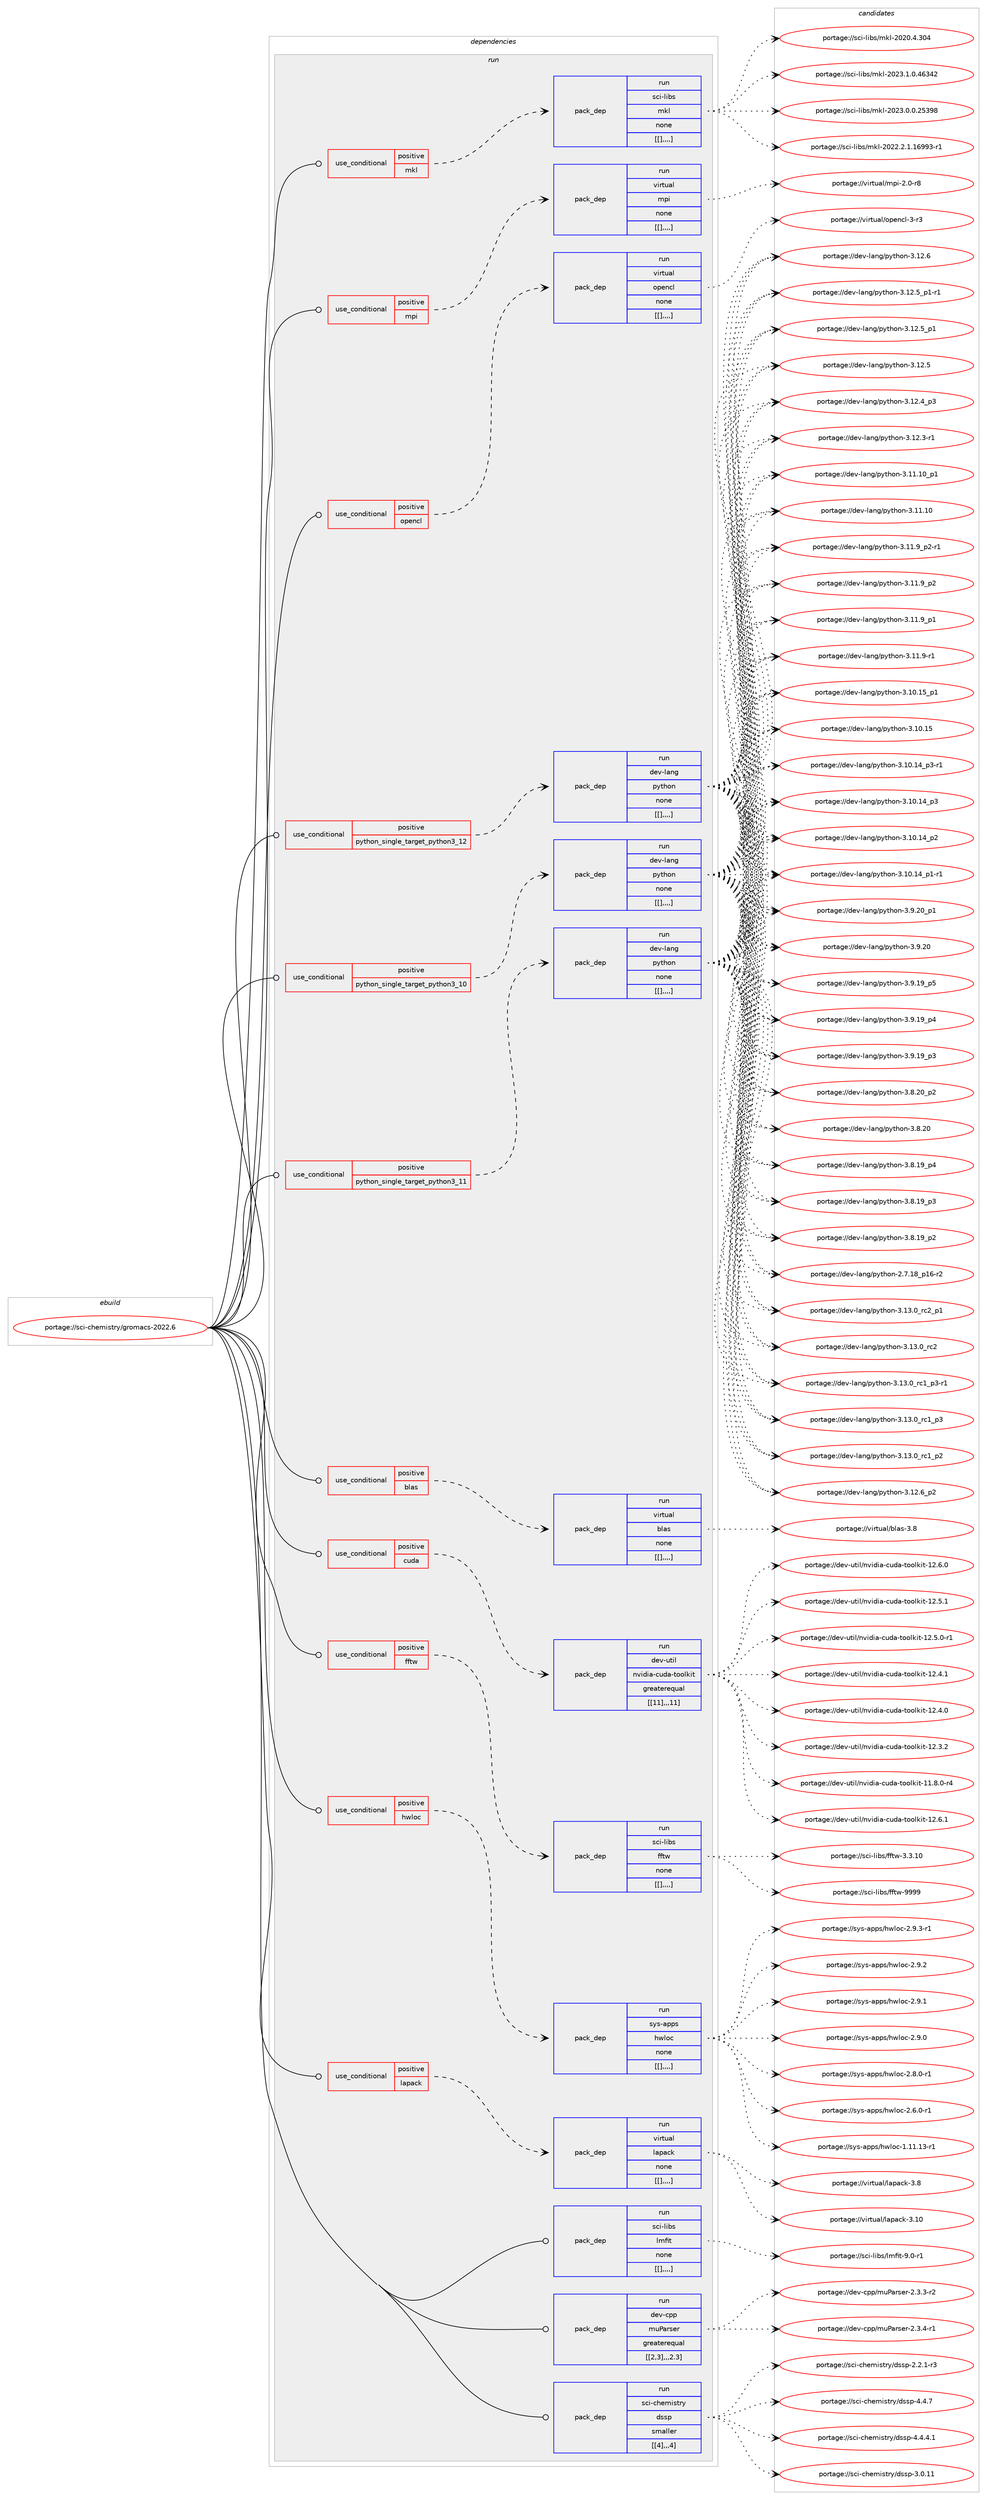digraph prolog {

# *************
# Graph options
# *************

newrank=true;
concentrate=true;
compound=true;
graph [rankdir=LR,fontname=Helvetica,fontsize=10,ranksep=1.5];#, ranksep=2.5, nodesep=0.2];
edge  [arrowhead=vee];
node  [fontname=Helvetica,fontsize=10];

# **********
# The ebuild
# **********

subgraph cluster_leftcol {
color=gray;
label=<<i>ebuild</i>>;
id [label="portage://sci-chemistry/gromacs-2022.6", color=red, width=4, href="../sci-chemistry/gromacs-2022.6.svg"];
}

# ****************
# The dependencies
# ****************

subgraph cluster_midcol {
color=gray;
label=<<i>dependencies</i>>;
subgraph cluster_compile {
fillcolor="#eeeeee";
style=filled;
label=<<i>compile</i>>;
}
subgraph cluster_compileandrun {
fillcolor="#eeeeee";
style=filled;
label=<<i>compile and run</i>>;
}
subgraph cluster_run {
fillcolor="#eeeeee";
style=filled;
label=<<i>run</i>>;
subgraph cond107783 {
dependency403532 [label=<<TABLE BORDER="0" CELLBORDER="1" CELLSPACING="0" CELLPADDING="4"><TR><TD ROWSPAN="3" CELLPADDING="10">use_conditional</TD></TR><TR><TD>positive</TD></TR><TR><TD>blas</TD></TR></TABLE>>, shape=none, color=red];
subgraph pack292903 {
dependency403533 [label=<<TABLE BORDER="0" CELLBORDER="1" CELLSPACING="0" CELLPADDING="4" WIDTH="220"><TR><TD ROWSPAN="6" CELLPADDING="30">pack_dep</TD></TR><TR><TD WIDTH="110">run</TD></TR><TR><TD>virtual</TD></TR><TR><TD>blas</TD></TR><TR><TD>none</TD></TR><TR><TD>[[],,,,]</TD></TR></TABLE>>, shape=none, color=blue];
}
dependency403532:e -> dependency403533:w [weight=20,style="dashed",arrowhead="vee"];
}
id:e -> dependency403532:w [weight=20,style="solid",arrowhead="odot"];
subgraph cond107784 {
dependency403534 [label=<<TABLE BORDER="0" CELLBORDER="1" CELLSPACING="0" CELLPADDING="4"><TR><TD ROWSPAN="3" CELLPADDING="10">use_conditional</TD></TR><TR><TD>positive</TD></TR><TR><TD>cuda</TD></TR></TABLE>>, shape=none, color=red];
subgraph pack292904 {
dependency403535 [label=<<TABLE BORDER="0" CELLBORDER="1" CELLSPACING="0" CELLPADDING="4" WIDTH="220"><TR><TD ROWSPAN="6" CELLPADDING="30">pack_dep</TD></TR><TR><TD WIDTH="110">run</TD></TR><TR><TD>dev-util</TD></TR><TR><TD>nvidia-cuda-toolkit</TD></TR><TR><TD>greaterequal</TD></TR><TR><TD>[[11],,,11]</TD></TR></TABLE>>, shape=none, color=blue];
}
dependency403534:e -> dependency403535:w [weight=20,style="dashed",arrowhead="vee"];
}
id:e -> dependency403534:w [weight=20,style="solid",arrowhead="odot"];
subgraph cond107785 {
dependency403536 [label=<<TABLE BORDER="0" CELLBORDER="1" CELLSPACING="0" CELLPADDING="4"><TR><TD ROWSPAN="3" CELLPADDING="10">use_conditional</TD></TR><TR><TD>positive</TD></TR><TR><TD>fftw</TD></TR></TABLE>>, shape=none, color=red];
subgraph pack292905 {
dependency403537 [label=<<TABLE BORDER="0" CELLBORDER="1" CELLSPACING="0" CELLPADDING="4" WIDTH="220"><TR><TD ROWSPAN="6" CELLPADDING="30">pack_dep</TD></TR><TR><TD WIDTH="110">run</TD></TR><TR><TD>sci-libs</TD></TR><TR><TD>fftw</TD></TR><TR><TD>none</TD></TR><TR><TD>[[],,,,]</TD></TR></TABLE>>, shape=none, color=blue];
}
dependency403536:e -> dependency403537:w [weight=20,style="dashed",arrowhead="vee"];
}
id:e -> dependency403536:w [weight=20,style="solid",arrowhead="odot"];
subgraph cond107786 {
dependency403538 [label=<<TABLE BORDER="0" CELLBORDER="1" CELLSPACING="0" CELLPADDING="4"><TR><TD ROWSPAN="3" CELLPADDING="10">use_conditional</TD></TR><TR><TD>positive</TD></TR><TR><TD>hwloc</TD></TR></TABLE>>, shape=none, color=red];
subgraph pack292906 {
dependency403539 [label=<<TABLE BORDER="0" CELLBORDER="1" CELLSPACING="0" CELLPADDING="4" WIDTH="220"><TR><TD ROWSPAN="6" CELLPADDING="30">pack_dep</TD></TR><TR><TD WIDTH="110">run</TD></TR><TR><TD>sys-apps</TD></TR><TR><TD>hwloc</TD></TR><TR><TD>none</TD></TR><TR><TD>[[],,,,]</TD></TR></TABLE>>, shape=none, color=blue];
}
dependency403538:e -> dependency403539:w [weight=20,style="dashed",arrowhead="vee"];
}
id:e -> dependency403538:w [weight=20,style="solid",arrowhead="odot"];
subgraph cond107787 {
dependency403540 [label=<<TABLE BORDER="0" CELLBORDER="1" CELLSPACING="0" CELLPADDING="4"><TR><TD ROWSPAN="3" CELLPADDING="10">use_conditional</TD></TR><TR><TD>positive</TD></TR><TR><TD>lapack</TD></TR></TABLE>>, shape=none, color=red];
subgraph pack292907 {
dependency403541 [label=<<TABLE BORDER="0" CELLBORDER="1" CELLSPACING="0" CELLPADDING="4" WIDTH="220"><TR><TD ROWSPAN="6" CELLPADDING="30">pack_dep</TD></TR><TR><TD WIDTH="110">run</TD></TR><TR><TD>virtual</TD></TR><TR><TD>lapack</TD></TR><TR><TD>none</TD></TR><TR><TD>[[],,,,]</TD></TR></TABLE>>, shape=none, color=blue];
}
dependency403540:e -> dependency403541:w [weight=20,style="dashed",arrowhead="vee"];
}
id:e -> dependency403540:w [weight=20,style="solid",arrowhead="odot"];
subgraph cond107788 {
dependency403542 [label=<<TABLE BORDER="0" CELLBORDER="1" CELLSPACING="0" CELLPADDING="4"><TR><TD ROWSPAN="3" CELLPADDING="10">use_conditional</TD></TR><TR><TD>positive</TD></TR><TR><TD>mkl</TD></TR></TABLE>>, shape=none, color=red];
subgraph pack292908 {
dependency403543 [label=<<TABLE BORDER="0" CELLBORDER="1" CELLSPACING="0" CELLPADDING="4" WIDTH="220"><TR><TD ROWSPAN="6" CELLPADDING="30">pack_dep</TD></TR><TR><TD WIDTH="110">run</TD></TR><TR><TD>sci-libs</TD></TR><TR><TD>mkl</TD></TR><TR><TD>none</TD></TR><TR><TD>[[],,,,]</TD></TR></TABLE>>, shape=none, color=blue];
}
dependency403542:e -> dependency403543:w [weight=20,style="dashed",arrowhead="vee"];
}
id:e -> dependency403542:w [weight=20,style="solid",arrowhead="odot"];
subgraph cond107789 {
dependency403544 [label=<<TABLE BORDER="0" CELLBORDER="1" CELLSPACING="0" CELLPADDING="4"><TR><TD ROWSPAN="3" CELLPADDING="10">use_conditional</TD></TR><TR><TD>positive</TD></TR><TR><TD>mpi</TD></TR></TABLE>>, shape=none, color=red];
subgraph pack292909 {
dependency403545 [label=<<TABLE BORDER="0" CELLBORDER="1" CELLSPACING="0" CELLPADDING="4" WIDTH="220"><TR><TD ROWSPAN="6" CELLPADDING="30">pack_dep</TD></TR><TR><TD WIDTH="110">run</TD></TR><TR><TD>virtual</TD></TR><TR><TD>mpi</TD></TR><TR><TD>none</TD></TR><TR><TD>[[],,,,]</TD></TR></TABLE>>, shape=none, color=blue];
}
dependency403544:e -> dependency403545:w [weight=20,style="dashed",arrowhead="vee"];
}
id:e -> dependency403544:w [weight=20,style="solid",arrowhead="odot"];
subgraph cond107790 {
dependency403546 [label=<<TABLE BORDER="0" CELLBORDER="1" CELLSPACING="0" CELLPADDING="4"><TR><TD ROWSPAN="3" CELLPADDING="10">use_conditional</TD></TR><TR><TD>positive</TD></TR><TR><TD>opencl</TD></TR></TABLE>>, shape=none, color=red];
subgraph pack292910 {
dependency403547 [label=<<TABLE BORDER="0" CELLBORDER="1" CELLSPACING="0" CELLPADDING="4" WIDTH="220"><TR><TD ROWSPAN="6" CELLPADDING="30">pack_dep</TD></TR><TR><TD WIDTH="110">run</TD></TR><TR><TD>virtual</TD></TR><TR><TD>opencl</TD></TR><TR><TD>none</TD></TR><TR><TD>[[],,,,]</TD></TR></TABLE>>, shape=none, color=blue];
}
dependency403546:e -> dependency403547:w [weight=20,style="dashed",arrowhead="vee"];
}
id:e -> dependency403546:w [weight=20,style="solid",arrowhead="odot"];
subgraph cond107791 {
dependency403548 [label=<<TABLE BORDER="0" CELLBORDER="1" CELLSPACING="0" CELLPADDING="4"><TR><TD ROWSPAN="3" CELLPADDING="10">use_conditional</TD></TR><TR><TD>positive</TD></TR><TR><TD>python_single_target_python3_10</TD></TR></TABLE>>, shape=none, color=red];
subgraph pack292911 {
dependency403549 [label=<<TABLE BORDER="0" CELLBORDER="1" CELLSPACING="0" CELLPADDING="4" WIDTH="220"><TR><TD ROWSPAN="6" CELLPADDING="30">pack_dep</TD></TR><TR><TD WIDTH="110">run</TD></TR><TR><TD>dev-lang</TD></TR><TR><TD>python</TD></TR><TR><TD>none</TD></TR><TR><TD>[[],,,,]</TD></TR></TABLE>>, shape=none, color=blue];
}
dependency403548:e -> dependency403549:w [weight=20,style="dashed",arrowhead="vee"];
}
id:e -> dependency403548:w [weight=20,style="solid",arrowhead="odot"];
subgraph cond107792 {
dependency403550 [label=<<TABLE BORDER="0" CELLBORDER="1" CELLSPACING="0" CELLPADDING="4"><TR><TD ROWSPAN="3" CELLPADDING="10">use_conditional</TD></TR><TR><TD>positive</TD></TR><TR><TD>python_single_target_python3_11</TD></TR></TABLE>>, shape=none, color=red];
subgraph pack292912 {
dependency403551 [label=<<TABLE BORDER="0" CELLBORDER="1" CELLSPACING="0" CELLPADDING="4" WIDTH="220"><TR><TD ROWSPAN="6" CELLPADDING="30">pack_dep</TD></TR><TR><TD WIDTH="110">run</TD></TR><TR><TD>dev-lang</TD></TR><TR><TD>python</TD></TR><TR><TD>none</TD></TR><TR><TD>[[],,,,]</TD></TR></TABLE>>, shape=none, color=blue];
}
dependency403550:e -> dependency403551:w [weight=20,style="dashed",arrowhead="vee"];
}
id:e -> dependency403550:w [weight=20,style="solid",arrowhead="odot"];
subgraph cond107793 {
dependency403552 [label=<<TABLE BORDER="0" CELLBORDER="1" CELLSPACING="0" CELLPADDING="4"><TR><TD ROWSPAN="3" CELLPADDING="10">use_conditional</TD></TR><TR><TD>positive</TD></TR><TR><TD>python_single_target_python3_12</TD></TR></TABLE>>, shape=none, color=red];
subgraph pack292913 {
dependency403553 [label=<<TABLE BORDER="0" CELLBORDER="1" CELLSPACING="0" CELLPADDING="4" WIDTH="220"><TR><TD ROWSPAN="6" CELLPADDING="30">pack_dep</TD></TR><TR><TD WIDTH="110">run</TD></TR><TR><TD>dev-lang</TD></TR><TR><TD>python</TD></TR><TR><TD>none</TD></TR><TR><TD>[[],,,,]</TD></TR></TABLE>>, shape=none, color=blue];
}
dependency403552:e -> dependency403553:w [weight=20,style="dashed",arrowhead="vee"];
}
id:e -> dependency403552:w [weight=20,style="solid",arrowhead="odot"];
subgraph pack292914 {
dependency403554 [label=<<TABLE BORDER="0" CELLBORDER="1" CELLSPACING="0" CELLPADDING="4" WIDTH="220"><TR><TD ROWSPAN="6" CELLPADDING="30">pack_dep</TD></TR><TR><TD WIDTH="110">run</TD></TR><TR><TD>dev-cpp</TD></TR><TR><TD>muParser</TD></TR><TR><TD>greaterequal</TD></TR><TR><TD>[[2,3],,,2.3]</TD></TR></TABLE>>, shape=none, color=blue];
}
id:e -> dependency403554:w [weight=20,style="solid",arrowhead="odot"];
subgraph pack292915 {
dependency403555 [label=<<TABLE BORDER="0" CELLBORDER="1" CELLSPACING="0" CELLPADDING="4" WIDTH="220"><TR><TD ROWSPAN="6" CELLPADDING="30">pack_dep</TD></TR><TR><TD WIDTH="110">run</TD></TR><TR><TD>sci-chemistry</TD></TR><TR><TD>dssp</TD></TR><TR><TD>smaller</TD></TR><TR><TD>[[4],,,4]</TD></TR></TABLE>>, shape=none, color=blue];
}
id:e -> dependency403555:w [weight=20,style="solid",arrowhead="odot"];
subgraph pack292916 {
dependency403556 [label=<<TABLE BORDER="0" CELLBORDER="1" CELLSPACING="0" CELLPADDING="4" WIDTH="220"><TR><TD ROWSPAN="6" CELLPADDING="30">pack_dep</TD></TR><TR><TD WIDTH="110">run</TD></TR><TR><TD>sci-libs</TD></TR><TR><TD>lmfit</TD></TR><TR><TD>none</TD></TR><TR><TD>[[],,,,]</TD></TR></TABLE>>, shape=none, color=blue];
}
id:e -> dependency403556:w [weight=20,style="solid",arrowhead="odot"];
}
}

# **************
# The candidates
# **************

subgraph cluster_choices {
rank=same;
color=gray;
label=<<i>candidates</i>>;

subgraph choice292903 {
color=black;
nodesep=1;
choice1181051141161179710847981089711545514656 [label="portage://virtual/blas-3.8", color=red, width=4,href="../virtual/blas-3.8.svg"];
dependency403533:e -> choice1181051141161179710847981089711545514656:w [style=dotted,weight="100"];
}
subgraph choice292904 {
color=black;
nodesep=1;
choice1001011184511711610510847110118105100105974599117100974511611111110810710511645495046544649 [label="portage://dev-util/nvidia-cuda-toolkit-12.6.1", color=red, width=4,href="../dev-util/nvidia-cuda-toolkit-12.6.1.svg"];
choice1001011184511711610510847110118105100105974599117100974511611111110810710511645495046544648 [label="portage://dev-util/nvidia-cuda-toolkit-12.6.0", color=red, width=4,href="../dev-util/nvidia-cuda-toolkit-12.6.0.svg"];
choice1001011184511711610510847110118105100105974599117100974511611111110810710511645495046534649 [label="portage://dev-util/nvidia-cuda-toolkit-12.5.1", color=red, width=4,href="../dev-util/nvidia-cuda-toolkit-12.5.1.svg"];
choice10010111845117116105108471101181051001059745991171009745116111111108107105116454950465346484511449 [label="portage://dev-util/nvidia-cuda-toolkit-12.5.0-r1", color=red, width=4,href="../dev-util/nvidia-cuda-toolkit-12.5.0-r1.svg"];
choice1001011184511711610510847110118105100105974599117100974511611111110810710511645495046524649 [label="portage://dev-util/nvidia-cuda-toolkit-12.4.1", color=red, width=4,href="../dev-util/nvidia-cuda-toolkit-12.4.1.svg"];
choice1001011184511711610510847110118105100105974599117100974511611111110810710511645495046524648 [label="portage://dev-util/nvidia-cuda-toolkit-12.4.0", color=red, width=4,href="../dev-util/nvidia-cuda-toolkit-12.4.0.svg"];
choice1001011184511711610510847110118105100105974599117100974511611111110810710511645495046514650 [label="portage://dev-util/nvidia-cuda-toolkit-12.3.2", color=red, width=4,href="../dev-util/nvidia-cuda-toolkit-12.3.2.svg"];
choice10010111845117116105108471101181051001059745991171009745116111111108107105116454949465646484511452 [label="portage://dev-util/nvidia-cuda-toolkit-11.8.0-r4", color=red, width=4,href="../dev-util/nvidia-cuda-toolkit-11.8.0-r4.svg"];
dependency403535:e -> choice1001011184511711610510847110118105100105974599117100974511611111110810710511645495046544649:w [style=dotted,weight="100"];
dependency403535:e -> choice1001011184511711610510847110118105100105974599117100974511611111110810710511645495046544648:w [style=dotted,weight="100"];
dependency403535:e -> choice1001011184511711610510847110118105100105974599117100974511611111110810710511645495046534649:w [style=dotted,weight="100"];
dependency403535:e -> choice10010111845117116105108471101181051001059745991171009745116111111108107105116454950465346484511449:w [style=dotted,weight="100"];
dependency403535:e -> choice1001011184511711610510847110118105100105974599117100974511611111110810710511645495046524649:w [style=dotted,weight="100"];
dependency403535:e -> choice1001011184511711610510847110118105100105974599117100974511611111110810710511645495046524648:w [style=dotted,weight="100"];
dependency403535:e -> choice1001011184511711610510847110118105100105974599117100974511611111110810710511645495046514650:w [style=dotted,weight="100"];
dependency403535:e -> choice10010111845117116105108471101181051001059745991171009745116111111108107105116454949465646484511452:w [style=dotted,weight="100"];
}
subgraph choice292905 {
color=black;
nodesep=1;
choice115991054510810598115471021021161194557575757 [label="portage://sci-libs/fftw-9999", color=red, width=4,href="../sci-libs/fftw-9999.svg"];
choice1159910545108105981154710210211611945514651464948 [label="portage://sci-libs/fftw-3.3.10", color=red, width=4,href="../sci-libs/fftw-3.3.10.svg"];
dependency403537:e -> choice115991054510810598115471021021161194557575757:w [style=dotted,weight="100"];
dependency403537:e -> choice1159910545108105981154710210211611945514651464948:w [style=dotted,weight="100"];
}
subgraph choice292906 {
color=black;
nodesep=1;
choice115121115459711211211547104119108111994550465746514511449 [label="portage://sys-apps/hwloc-2.9.3-r1", color=red, width=4,href="../sys-apps/hwloc-2.9.3-r1.svg"];
choice11512111545971121121154710411910811199455046574650 [label="portage://sys-apps/hwloc-2.9.2", color=red, width=4,href="../sys-apps/hwloc-2.9.2.svg"];
choice11512111545971121121154710411910811199455046574649 [label="portage://sys-apps/hwloc-2.9.1", color=red, width=4,href="../sys-apps/hwloc-2.9.1.svg"];
choice11512111545971121121154710411910811199455046574648 [label="portage://sys-apps/hwloc-2.9.0", color=red, width=4,href="../sys-apps/hwloc-2.9.0.svg"];
choice115121115459711211211547104119108111994550465646484511449 [label="portage://sys-apps/hwloc-2.8.0-r1", color=red, width=4,href="../sys-apps/hwloc-2.8.0-r1.svg"];
choice115121115459711211211547104119108111994550465446484511449 [label="portage://sys-apps/hwloc-2.6.0-r1", color=red, width=4,href="../sys-apps/hwloc-2.6.0-r1.svg"];
choice1151211154597112112115471041191081119945494649494649514511449 [label="portage://sys-apps/hwloc-1.11.13-r1", color=red, width=4,href="../sys-apps/hwloc-1.11.13-r1.svg"];
dependency403539:e -> choice115121115459711211211547104119108111994550465746514511449:w [style=dotted,weight="100"];
dependency403539:e -> choice11512111545971121121154710411910811199455046574650:w [style=dotted,weight="100"];
dependency403539:e -> choice11512111545971121121154710411910811199455046574649:w [style=dotted,weight="100"];
dependency403539:e -> choice11512111545971121121154710411910811199455046574648:w [style=dotted,weight="100"];
dependency403539:e -> choice115121115459711211211547104119108111994550465646484511449:w [style=dotted,weight="100"];
dependency403539:e -> choice115121115459711211211547104119108111994550465446484511449:w [style=dotted,weight="100"];
dependency403539:e -> choice1151211154597112112115471041191081119945494649494649514511449:w [style=dotted,weight="100"];
}
subgraph choice292907 {
color=black;
nodesep=1;
choice11810511411611797108471089711297991074551464948 [label="portage://virtual/lapack-3.10", color=red, width=4,href="../virtual/lapack-3.10.svg"];
choice118105114116117971084710897112979910745514656 [label="portage://virtual/lapack-3.8", color=red, width=4,href="../virtual/lapack-3.8.svg"];
dependency403541:e -> choice11810511411611797108471089711297991074551464948:w [style=dotted,weight="100"];
dependency403541:e -> choice118105114116117971084710897112979910745514656:w [style=dotted,weight="100"];
}
subgraph choice292908 {
color=black;
nodesep=1;
choice11599105451081059811547109107108455048505146494648465254515250 [label="portage://sci-libs/mkl-2023.1.0.46342", color=red, width=4,href="../sci-libs/mkl-2023.1.0.46342.svg"];
choice11599105451081059811547109107108455048505146484648465053515756 [label="portage://sci-libs/mkl-2023.0.0.25398", color=red, width=4,href="../sci-libs/mkl-2023.0.0.25398.svg"];
choice115991054510810598115471091071084550485050465046494649545757514511449 [label="portage://sci-libs/mkl-2022.2.1.16993-r1", color=red, width=4,href="../sci-libs/mkl-2022.2.1.16993-r1.svg"];
choice115991054510810598115471091071084550485048465246514852 [label="portage://sci-libs/mkl-2020.4.304", color=red, width=4,href="../sci-libs/mkl-2020.4.304.svg"];
dependency403543:e -> choice11599105451081059811547109107108455048505146494648465254515250:w [style=dotted,weight="100"];
dependency403543:e -> choice11599105451081059811547109107108455048505146484648465053515756:w [style=dotted,weight="100"];
dependency403543:e -> choice115991054510810598115471091071084550485050465046494649545757514511449:w [style=dotted,weight="100"];
dependency403543:e -> choice115991054510810598115471091071084550485048465246514852:w [style=dotted,weight="100"];
}
subgraph choice292909 {
color=black;
nodesep=1;
choice1181051141161179710847109112105455046484511456 [label="portage://virtual/mpi-2.0-r8", color=red, width=4,href="../virtual/mpi-2.0-r8.svg"];
dependency403545:e -> choice1181051141161179710847109112105455046484511456:w [style=dotted,weight="100"];
}
subgraph choice292910 {
color=black;
nodesep=1;
choice11810511411611797108471111121011109910845514511451 [label="portage://virtual/opencl-3-r3", color=red, width=4,href="../virtual/opencl-3-r3.svg"];
dependency403547:e -> choice11810511411611797108471111121011109910845514511451:w [style=dotted,weight="100"];
}
subgraph choice292911 {
color=black;
nodesep=1;
choice100101118451089711010347112121116104111110455146495146489511499509511249 [label="portage://dev-lang/python-3.13.0_rc2_p1", color=red, width=4,href="../dev-lang/python-3.13.0_rc2_p1.svg"];
choice10010111845108971101034711212111610411111045514649514648951149950 [label="portage://dev-lang/python-3.13.0_rc2", color=red, width=4,href="../dev-lang/python-3.13.0_rc2.svg"];
choice1001011184510897110103471121211161041111104551464951464895114994995112514511449 [label="portage://dev-lang/python-3.13.0_rc1_p3-r1", color=red, width=4,href="../dev-lang/python-3.13.0_rc1_p3-r1.svg"];
choice100101118451089711010347112121116104111110455146495146489511499499511251 [label="portage://dev-lang/python-3.13.0_rc1_p3", color=red, width=4,href="../dev-lang/python-3.13.0_rc1_p3.svg"];
choice100101118451089711010347112121116104111110455146495146489511499499511250 [label="portage://dev-lang/python-3.13.0_rc1_p2", color=red, width=4,href="../dev-lang/python-3.13.0_rc1_p2.svg"];
choice100101118451089711010347112121116104111110455146495046549511250 [label="portage://dev-lang/python-3.12.6_p2", color=red, width=4,href="../dev-lang/python-3.12.6_p2.svg"];
choice10010111845108971101034711212111610411111045514649504654 [label="portage://dev-lang/python-3.12.6", color=red, width=4,href="../dev-lang/python-3.12.6.svg"];
choice1001011184510897110103471121211161041111104551464950465395112494511449 [label="portage://dev-lang/python-3.12.5_p1-r1", color=red, width=4,href="../dev-lang/python-3.12.5_p1-r1.svg"];
choice100101118451089711010347112121116104111110455146495046539511249 [label="portage://dev-lang/python-3.12.5_p1", color=red, width=4,href="../dev-lang/python-3.12.5_p1.svg"];
choice10010111845108971101034711212111610411111045514649504653 [label="portage://dev-lang/python-3.12.5", color=red, width=4,href="../dev-lang/python-3.12.5.svg"];
choice100101118451089711010347112121116104111110455146495046529511251 [label="portage://dev-lang/python-3.12.4_p3", color=red, width=4,href="../dev-lang/python-3.12.4_p3.svg"];
choice100101118451089711010347112121116104111110455146495046514511449 [label="portage://dev-lang/python-3.12.3-r1", color=red, width=4,href="../dev-lang/python-3.12.3-r1.svg"];
choice10010111845108971101034711212111610411111045514649494649489511249 [label="portage://dev-lang/python-3.11.10_p1", color=red, width=4,href="../dev-lang/python-3.11.10_p1.svg"];
choice1001011184510897110103471121211161041111104551464949464948 [label="portage://dev-lang/python-3.11.10", color=red, width=4,href="../dev-lang/python-3.11.10.svg"];
choice1001011184510897110103471121211161041111104551464949465795112504511449 [label="portage://dev-lang/python-3.11.9_p2-r1", color=red, width=4,href="../dev-lang/python-3.11.9_p2-r1.svg"];
choice100101118451089711010347112121116104111110455146494946579511250 [label="portage://dev-lang/python-3.11.9_p2", color=red, width=4,href="../dev-lang/python-3.11.9_p2.svg"];
choice100101118451089711010347112121116104111110455146494946579511249 [label="portage://dev-lang/python-3.11.9_p1", color=red, width=4,href="../dev-lang/python-3.11.9_p1.svg"];
choice100101118451089711010347112121116104111110455146494946574511449 [label="portage://dev-lang/python-3.11.9-r1", color=red, width=4,href="../dev-lang/python-3.11.9-r1.svg"];
choice10010111845108971101034711212111610411111045514649484649539511249 [label="portage://dev-lang/python-3.10.15_p1", color=red, width=4,href="../dev-lang/python-3.10.15_p1.svg"];
choice1001011184510897110103471121211161041111104551464948464953 [label="portage://dev-lang/python-3.10.15", color=red, width=4,href="../dev-lang/python-3.10.15.svg"];
choice100101118451089711010347112121116104111110455146494846495295112514511449 [label="portage://dev-lang/python-3.10.14_p3-r1", color=red, width=4,href="../dev-lang/python-3.10.14_p3-r1.svg"];
choice10010111845108971101034711212111610411111045514649484649529511251 [label="portage://dev-lang/python-3.10.14_p3", color=red, width=4,href="../dev-lang/python-3.10.14_p3.svg"];
choice10010111845108971101034711212111610411111045514649484649529511250 [label="portage://dev-lang/python-3.10.14_p2", color=red, width=4,href="../dev-lang/python-3.10.14_p2.svg"];
choice100101118451089711010347112121116104111110455146494846495295112494511449 [label="portage://dev-lang/python-3.10.14_p1-r1", color=red, width=4,href="../dev-lang/python-3.10.14_p1-r1.svg"];
choice100101118451089711010347112121116104111110455146574650489511249 [label="portage://dev-lang/python-3.9.20_p1", color=red, width=4,href="../dev-lang/python-3.9.20_p1.svg"];
choice10010111845108971101034711212111610411111045514657465048 [label="portage://dev-lang/python-3.9.20", color=red, width=4,href="../dev-lang/python-3.9.20.svg"];
choice100101118451089711010347112121116104111110455146574649579511253 [label="portage://dev-lang/python-3.9.19_p5", color=red, width=4,href="../dev-lang/python-3.9.19_p5.svg"];
choice100101118451089711010347112121116104111110455146574649579511252 [label="portage://dev-lang/python-3.9.19_p4", color=red, width=4,href="../dev-lang/python-3.9.19_p4.svg"];
choice100101118451089711010347112121116104111110455146574649579511251 [label="portage://dev-lang/python-3.9.19_p3", color=red, width=4,href="../dev-lang/python-3.9.19_p3.svg"];
choice100101118451089711010347112121116104111110455146564650489511250 [label="portage://dev-lang/python-3.8.20_p2", color=red, width=4,href="../dev-lang/python-3.8.20_p2.svg"];
choice10010111845108971101034711212111610411111045514656465048 [label="portage://dev-lang/python-3.8.20", color=red, width=4,href="../dev-lang/python-3.8.20.svg"];
choice100101118451089711010347112121116104111110455146564649579511252 [label="portage://dev-lang/python-3.8.19_p4", color=red, width=4,href="../dev-lang/python-3.8.19_p4.svg"];
choice100101118451089711010347112121116104111110455146564649579511251 [label="portage://dev-lang/python-3.8.19_p3", color=red, width=4,href="../dev-lang/python-3.8.19_p3.svg"];
choice100101118451089711010347112121116104111110455146564649579511250 [label="portage://dev-lang/python-3.8.19_p2", color=red, width=4,href="../dev-lang/python-3.8.19_p2.svg"];
choice100101118451089711010347112121116104111110455046554649569511249544511450 [label="portage://dev-lang/python-2.7.18_p16-r2", color=red, width=4,href="../dev-lang/python-2.7.18_p16-r2.svg"];
dependency403549:e -> choice100101118451089711010347112121116104111110455146495146489511499509511249:w [style=dotted,weight="100"];
dependency403549:e -> choice10010111845108971101034711212111610411111045514649514648951149950:w [style=dotted,weight="100"];
dependency403549:e -> choice1001011184510897110103471121211161041111104551464951464895114994995112514511449:w [style=dotted,weight="100"];
dependency403549:e -> choice100101118451089711010347112121116104111110455146495146489511499499511251:w [style=dotted,weight="100"];
dependency403549:e -> choice100101118451089711010347112121116104111110455146495146489511499499511250:w [style=dotted,weight="100"];
dependency403549:e -> choice100101118451089711010347112121116104111110455146495046549511250:w [style=dotted,weight="100"];
dependency403549:e -> choice10010111845108971101034711212111610411111045514649504654:w [style=dotted,weight="100"];
dependency403549:e -> choice1001011184510897110103471121211161041111104551464950465395112494511449:w [style=dotted,weight="100"];
dependency403549:e -> choice100101118451089711010347112121116104111110455146495046539511249:w [style=dotted,weight="100"];
dependency403549:e -> choice10010111845108971101034711212111610411111045514649504653:w [style=dotted,weight="100"];
dependency403549:e -> choice100101118451089711010347112121116104111110455146495046529511251:w [style=dotted,weight="100"];
dependency403549:e -> choice100101118451089711010347112121116104111110455146495046514511449:w [style=dotted,weight="100"];
dependency403549:e -> choice10010111845108971101034711212111610411111045514649494649489511249:w [style=dotted,weight="100"];
dependency403549:e -> choice1001011184510897110103471121211161041111104551464949464948:w [style=dotted,weight="100"];
dependency403549:e -> choice1001011184510897110103471121211161041111104551464949465795112504511449:w [style=dotted,weight="100"];
dependency403549:e -> choice100101118451089711010347112121116104111110455146494946579511250:w [style=dotted,weight="100"];
dependency403549:e -> choice100101118451089711010347112121116104111110455146494946579511249:w [style=dotted,weight="100"];
dependency403549:e -> choice100101118451089711010347112121116104111110455146494946574511449:w [style=dotted,weight="100"];
dependency403549:e -> choice10010111845108971101034711212111610411111045514649484649539511249:w [style=dotted,weight="100"];
dependency403549:e -> choice1001011184510897110103471121211161041111104551464948464953:w [style=dotted,weight="100"];
dependency403549:e -> choice100101118451089711010347112121116104111110455146494846495295112514511449:w [style=dotted,weight="100"];
dependency403549:e -> choice10010111845108971101034711212111610411111045514649484649529511251:w [style=dotted,weight="100"];
dependency403549:e -> choice10010111845108971101034711212111610411111045514649484649529511250:w [style=dotted,weight="100"];
dependency403549:e -> choice100101118451089711010347112121116104111110455146494846495295112494511449:w [style=dotted,weight="100"];
dependency403549:e -> choice100101118451089711010347112121116104111110455146574650489511249:w [style=dotted,weight="100"];
dependency403549:e -> choice10010111845108971101034711212111610411111045514657465048:w [style=dotted,weight="100"];
dependency403549:e -> choice100101118451089711010347112121116104111110455146574649579511253:w [style=dotted,weight="100"];
dependency403549:e -> choice100101118451089711010347112121116104111110455146574649579511252:w [style=dotted,weight="100"];
dependency403549:e -> choice100101118451089711010347112121116104111110455146574649579511251:w [style=dotted,weight="100"];
dependency403549:e -> choice100101118451089711010347112121116104111110455146564650489511250:w [style=dotted,weight="100"];
dependency403549:e -> choice10010111845108971101034711212111610411111045514656465048:w [style=dotted,weight="100"];
dependency403549:e -> choice100101118451089711010347112121116104111110455146564649579511252:w [style=dotted,weight="100"];
dependency403549:e -> choice100101118451089711010347112121116104111110455146564649579511251:w [style=dotted,weight="100"];
dependency403549:e -> choice100101118451089711010347112121116104111110455146564649579511250:w [style=dotted,weight="100"];
dependency403549:e -> choice100101118451089711010347112121116104111110455046554649569511249544511450:w [style=dotted,weight="100"];
}
subgraph choice292912 {
color=black;
nodesep=1;
choice100101118451089711010347112121116104111110455146495146489511499509511249 [label="portage://dev-lang/python-3.13.0_rc2_p1", color=red, width=4,href="../dev-lang/python-3.13.0_rc2_p1.svg"];
choice10010111845108971101034711212111610411111045514649514648951149950 [label="portage://dev-lang/python-3.13.0_rc2", color=red, width=4,href="../dev-lang/python-3.13.0_rc2.svg"];
choice1001011184510897110103471121211161041111104551464951464895114994995112514511449 [label="portage://dev-lang/python-3.13.0_rc1_p3-r1", color=red, width=4,href="../dev-lang/python-3.13.0_rc1_p3-r1.svg"];
choice100101118451089711010347112121116104111110455146495146489511499499511251 [label="portage://dev-lang/python-3.13.0_rc1_p3", color=red, width=4,href="../dev-lang/python-3.13.0_rc1_p3.svg"];
choice100101118451089711010347112121116104111110455146495146489511499499511250 [label="portage://dev-lang/python-3.13.0_rc1_p2", color=red, width=4,href="../dev-lang/python-3.13.0_rc1_p2.svg"];
choice100101118451089711010347112121116104111110455146495046549511250 [label="portage://dev-lang/python-3.12.6_p2", color=red, width=4,href="../dev-lang/python-3.12.6_p2.svg"];
choice10010111845108971101034711212111610411111045514649504654 [label="portage://dev-lang/python-3.12.6", color=red, width=4,href="../dev-lang/python-3.12.6.svg"];
choice1001011184510897110103471121211161041111104551464950465395112494511449 [label="portage://dev-lang/python-3.12.5_p1-r1", color=red, width=4,href="../dev-lang/python-3.12.5_p1-r1.svg"];
choice100101118451089711010347112121116104111110455146495046539511249 [label="portage://dev-lang/python-3.12.5_p1", color=red, width=4,href="../dev-lang/python-3.12.5_p1.svg"];
choice10010111845108971101034711212111610411111045514649504653 [label="portage://dev-lang/python-3.12.5", color=red, width=4,href="../dev-lang/python-3.12.5.svg"];
choice100101118451089711010347112121116104111110455146495046529511251 [label="portage://dev-lang/python-3.12.4_p3", color=red, width=4,href="../dev-lang/python-3.12.4_p3.svg"];
choice100101118451089711010347112121116104111110455146495046514511449 [label="portage://dev-lang/python-3.12.3-r1", color=red, width=4,href="../dev-lang/python-3.12.3-r1.svg"];
choice10010111845108971101034711212111610411111045514649494649489511249 [label="portage://dev-lang/python-3.11.10_p1", color=red, width=4,href="../dev-lang/python-3.11.10_p1.svg"];
choice1001011184510897110103471121211161041111104551464949464948 [label="portage://dev-lang/python-3.11.10", color=red, width=4,href="../dev-lang/python-3.11.10.svg"];
choice1001011184510897110103471121211161041111104551464949465795112504511449 [label="portage://dev-lang/python-3.11.9_p2-r1", color=red, width=4,href="../dev-lang/python-3.11.9_p2-r1.svg"];
choice100101118451089711010347112121116104111110455146494946579511250 [label="portage://dev-lang/python-3.11.9_p2", color=red, width=4,href="../dev-lang/python-3.11.9_p2.svg"];
choice100101118451089711010347112121116104111110455146494946579511249 [label="portage://dev-lang/python-3.11.9_p1", color=red, width=4,href="../dev-lang/python-3.11.9_p1.svg"];
choice100101118451089711010347112121116104111110455146494946574511449 [label="portage://dev-lang/python-3.11.9-r1", color=red, width=4,href="../dev-lang/python-3.11.9-r1.svg"];
choice10010111845108971101034711212111610411111045514649484649539511249 [label="portage://dev-lang/python-3.10.15_p1", color=red, width=4,href="../dev-lang/python-3.10.15_p1.svg"];
choice1001011184510897110103471121211161041111104551464948464953 [label="portage://dev-lang/python-3.10.15", color=red, width=4,href="../dev-lang/python-3.10.15.svg"];
choice100101118451089711010347112121116104111110455146494846495295112514511449 [label="portage://dev-lang/python-3.10.14_p3-r1", color=red, width=4,href="../dev-lang/python-3.10.14_p3-r1.svg"];
choice10010111845108971101034711212111610411111045514649484649529511251 [label="portage://dev-lang/python-3.10.14_p3", color=red, width=4,href="../dev-lang/python-3.10.14_p3.svg"];
choice10010111845108971101034711212111610411111045514649484649529511250 [label="portage://dev-lang/python-3.10.14_p2", color=red, width=4,href="../dev-lang/python-3.10.14_p2.svg"];
choice100101118451089711010347112121116104111110455146494846495295112494511449 [label="portage://dev-lang/python-3.10.14_p1-r1", color=red, width=4,href="../dev-lang/python-3.10.14_p1-r1.svg"];
choice100101118451089711010347112121116104111110455146574650489511249 [label="portage://dev-lang/python-3.9.20_p1", color=red, width=4,href="../dev-lang/python-3.9.20_p1.svg"];
choice10010111845108971101034711212111610411111045514657465048 [label="portage://dev-lang/python-3.9.20", color=red, width=4,href="../dev-lang/python-3.9.20.svg"];
choice100101118451089711010347112121116104111110455146574649579511253 [label="portage://dev-lang/python-3.9.19_p5", color=red, width=4,href="../dev-lang/python-3.9.19_p5.svg"];
choice100101118451089711010347112121116104111110455146574649579511252 [label="portage://dev-lang/python-3.9.19_p4", color=red, width=4,href="../dev-lang/python-3.9.19_p4.svg"];
choice100101118451089711010347112121116104111110455146574649579511251 [label="portage://dev-lang/python-3.9.19_p3", color=red, width=4,href="../dev-lang/python-3.9.19_p3.svg"];
choice100101118451089711010347112121116104111110455146564650489511250 [label="portage://dev-lang/python-3.8.20_p2", color=red, width=4,href="../dev-lang/python-3.8.20_p2.svg"];
choice10010111845108971101034711212111610411111045514656465048 [label="portage://dev-lang/python-3.8.20", color=red, width=4,href="../dev-lang/python-3.8.20.svg"];
choice100101118451089711010347112121116104111110455146564649579511252 [label="portage://dev-lang/python-3.8.19_p4", color=red, width=4,href="../dev-lang/python-3.8.19_p4.svg"];
choice100101118451089711010347112121116104111110455146564649579511251 [label="portage://dev-lang/python-3.8.19_p3", color=red, width=4,href="../dev-lang/python-3.8.19_p3.svg"];
choice100101118451089711010347112121116104111110455146564649579511250 [label="portage://dev-lang/python-3.8.19_p2", color=red, width=4,href="../dev-lang/python-3.8.19_p2.svg"];
choice100101118451089711010347112121116104111110455046554649569511249544511450 [label="portage://dev-lang/python-2.7.18_p16-r2", color=red, width=4,href="../dev-lang/python-2.7.18_p16-r2.svg"];
dependency403551:e -> choice100101118451089711010347112121116104111110455146495146489511499509511249:w [style=dotted,weight="100"];
dependency403551:e -> choice10010111845108971101034711212111610411111045514649514648951149950:w [style=dotted,weight="100"];
dependency403551:e -> choice1001011184510897110103471121211161041111104551464951464895114994995112514511449:w [style=dotted,weight="100"];
dependency403551:e -> choice100101118451089711010347112121116104111110455146495146489511499499511251:w [style=dotted,weight="100"];
dependency403551:e -> choice100101118451089711010347112121116104111110455146495146489511499499511250:w [style=dotted,weight="100"];
dependency403551:e -> choice100101118451089711010347112121116104111110455146495046549511250:w [style=dotted,weight="100"];
dependency403551:e -> choice10010111845108971101034711212111610411111045514649504654:w [style=dotted,weight="100"];
dependency403551:e -> choice1001011184510897110103471121211161041111104551464950465395112494511449:w [style=dotted,weight="100"];
dependency403551:e -> choice100101118451089711010347112121116104111110455146495046539511249:w [style=dotted,weight="100"];
dependency403551:e -> choice10010111845108971101034711212111610411111045514649504653:w [style=dotted,weight="100"];
dependency403551:e -> choice100101118451089711010347112121116104111110455146495046529511251:w [style=dotted,weight="100"];
dependency403551:e -> choice100101118451089711010347112121116104111110455146495046514511449:w [style=dotted,weight="100"];
dependency403551:e -> choice10010111845108971101034711212111610411111045514649494649489511249:w [style=dotted,weight="100"];
dependency403551:e -> choice1001011184510897110103471121211161041111104551464949464948:w [style=dotted,weight="100"];
dependency403551:e -> choice1001011184510897110103471121211161041111104551464949465795112504511449:w [style=dotted,weight="100"];
dependency403551:e -> choice100101118451089711010347112121116104111110455146494946579511250:w [style=dotted,weight="100"];
dependency403551:e -> choice100101118451089711010347112121116104111110455146494946579511249:w [style=dotted,weight="100"];
dependency403551:e -> choice100101118451089711010347112121116104111110455146494946574511449:w [style=dotted,weight="100"];
dependency403551:e -> choice10010111845108971101034711212111610411111045514649484649539511249:w [style=dotted,weight="100"];
dependency403551:e -> choice1001011184510897110103471121211161041111104551464948464953:w [style=dotted,weight="100"];
dependency403551:e -> choice100101118451089711010347112121116104111110455146494846495295112514511449:w [style=dotted,weight="100"];
dependency403551:e -> choice10010111845108971101034711212111610411111045514649484649529511251:w [style=dotted,weight="100"];
dependency403551:e -> choice10010111845108971101034711212111610411111045514649484649529511250:w [style=dotted,weight="100"];
dependency403551:e -> choice100101118451089711010347112121116104111110455146494846495295112494511449:w [style=dotted,weight="100"];
dependency403551:e -> choice100101118451089711010347112121116104111110455146574650489511249:w [style=dotted,weight="100"];
dependency403551:e -> choice10010111845108971101034711212111610411111045514657465048:w [style=dotted,weight="100"];
dependency403551:e -> choice100101118451089711010347112121116104111110455146574649579511253:w [style=dotted,weight="100"];
dependency403551:e -> choice100101118451089711010347112121116104111110455146574649579511252:w [style=dotted,weight="100"];
dependency403551:e -> choice100101118451089711010347112121116104111110455146574649579511251:w [style=dotted,weight="100"];
dependency403551:e -> choice100101118451089711010347112121116104111110455146564650489511250:w [style=dotted,weight="100"];
dependency403551:e -> choice10010111845108971101034711212111610411111045514656465048:w [style=dotted,weight="100"];
dependency403551:e -> choice100101118451089711010347112121116104111110455146564649579511252:w [style=dotted,weight="100"];
dependency403551:e -> choice100101118451089711010347112121116104111110455146564649579511251:w [style=dotted,weight="100"];
dependency403551:e -> choice100101118451089711010347112121116104111110455146564649579511250:w [style=dotted,weight="100"];
dependency403551:e -> choice100101118451089711010347112121116104111110455046554649569511249544511450:w [style=dotted,weight="100"];
}
subgraph choice292913 {
color=black;
nodesep=1;
choice100101118451089711010347112121116104111110455146495146489511499509511249 [label="portage://dev-lang/python-3.13.0_rc2_p1", color=red, width=4,href="../dev-lang/python-3.13.0_rc2_p1.svg"];
choice10010111845108971101034711212111610411111045514649514648951149950 [label="portage://dev-lang/python-3.13.0_rc2", color=red, width=4,href="../dev-lang/python-3.13.0_rc2.svg"];
choice1001011184510897110103471121211161041111104551464951464895114994995112514511449 [label="portage://dev-lang/python-3.13.0_rc1_p3-r1", color=red, width=4,href="../dev-lang/python-3.13.0_rc1_p3-r1.svg"];
choice100101118451089711010347112121116104111110455146495146489511499499511251 [label="portage://dev-lang/python-3.13.0_rc1_p3", color=red, width=4,href="../dev-lang/python-3.13.0_rc1_p3.svg"];
choice100101118451089711010347112121116104111110455146495146489511499499511250 [label="portage://dev-lang/python-3.13.0_rc1_p2", color=red, width=4,href="../dev-lang/python-3.13.0_rc1_p2.svg"];
choice100101118451089711010347112121116104111110455146495046549511250 [label="portage://dev-lang/python-3.12.6_p2", color=red, width=4,href="../dev-lang/python-3.12.6_p2.svg"];
choice10010111845108971101034711212111610411111045514649504654 [label="portage://dev-lang/python-3.12.6", color=red, width=4,href="../dev-lang/python-3.12.6.svg"];
choice1001011184510897110103471121211161041111104551464950465395112494511449 [label="portage://dev-lang/python-3.12.5_p1-r1", color=red, width=4,href="../dev-lang/python-3.12.5_p1-r1.svg"];
choice100101118451089711010347112121116104111110455146495046539511249 [label="portage://dev-lang/python-3.12.5_p1", color=red, width=4,href="../dev-lang/python-3.12.5_p1.svg"];
choice10010111845108971101034711212111610411111045514649504653 [label="portage://dev-lang/python-3.12.5", color=red, width=4,href="../dev-lang/python-3.12.5.svg"];
choice100101118451089711010347112121116104111110455146495046529511251 [label="portage://dev-lang/python-3.12.4_p3", color=red, width=4,href="../dev-lang/python-3.12.4_p3.svg"];
choice100101118451089711010347112121116104111110455146495046514511449 [label="portage://dev-lang/python-3.12.3-r1", color=red, width=4,href="../dev-lang/python-3.12.3-r1.svg"];
choice10010111845108971101034711212111610411111045514649494649489511249 [label="portage://dev-lang/python-3.11.10_p1", color=red, width=4,href="../dev-lang/python-3.11.10_p1.svg"];
choice1001011184510897110103471121211161041111104551464949464948 [label="portage://dev-lang/python-3.11.10", color=red, width=4,href="../dev-lang/python-3.11.10.svg"];
choice1001011184510897110103471121211161041111104551464949465795112504511449 [label="portage://dev-lang/python-3.11.9_p2-r1", color=red, width=4,href="../dev-lang/python-3.11.9_p2-r1.svg"];
choice100101118451089711010347112121116104111110455146494946579511250 [label="portage://dev-lang/python-3.11.9_p2", color=red, width=4,href="../dev-lang/python-3.11.9_p2.svg"];
choice100101118451089711010347112121116104111110455146494946579511249 [label="portage://dev-lang/python-3.11.9_p1", color=red, width=4,href="../dev-lang/python-3.11.9_p1.svg"];
choice100101118451089711010347112121116104111110455146494946574511449 [label="portage://dev-lang/python-3.11.9-r1", color=red, width=4,href="../dev-lang/python-3.11.9-r1.svg"];
choice10010111845108971101034711212111610411111045514649484649539511249 [label="portage://dev-lang/python-3.10.15_p1", color=red, width=4,href="../dev-lang/python-3.10.15_p1.svg"];
choice1001011184510897110103471121211161041111104551464948464953 [label="portage://dev-lang/python-3.10.15", color=red, width=4,href="../dev-lang/python-3.10.15.svg"];
choice100101118451089711010347112121116104111110455146494846495295112514511449 [label="portage://dev-lang/python-3.10.14_p3-r1", color=red, width=4,href="../dev-lang/python-3.10.14_p3-r1.svg"];
choice10010111845108971101034711212111610411111045514649484649529511251 [label="portage://dev-lang/python-3.10.14_p3", color=red, width=4,href="../dev-lang/python-3.10.14_p3.svg"];
choice10010111845108971101034711212111610411111045514649484649529511250 [label="portage://dev-lang/python-3.10.14_p2", color=red, width=4,href="../dev-lang/python-3.10.14_p2.svg"];
choice100101118451089711010347112121116104111110455146494846495295112494511449 [label="portage://dev-lang/python-3.10.14_p1-r1", color=red, width=4,href="../dev-lang/python-3.10.14_p1-r1.svg"];
choice100101118451089711010347112121116104111110455146574650489511249 [label="portage://dev-lang/python-3.9.20_p1", color=red, width=4,href="../dev-lang/python-3.9.20_p1.svg"];
choice10010111845108971101034711212111610411111045514657465048 [label="portage://dev-lang/python-3.9.20", color=red, width=4,href="../dev-lang/python-3.9.20.svg"];
choice100101118451089711010347112121116104111110455146574649579511253 [label="portage://dev-lang/python-3.9.19_p5", color=red, width=4,href="../dev-lang/python-3.9.19_p5.svg"];
choice100101118451089711010347112121116104111110455146574649579511252 [label="portage://dev-lang/python-3.9.19_p4", color=red, width=4,href="../dev-lang/python-3.9.19_p4.svg"];
choice100101118451089711010347112121116104111110455146574649579511251 [label="portage://dev-lang/python-3.9.19_p3", color=red, width=4,href="../dev-lang/python-3.9.19_p3.svg"];
choice100101118451089711010347112121116104111110455146564650489511250 [label="portage://dev-lang/python-3.8.20_p2", color=red, width=4,href="../dev-lang/python-3.8.20_p2.svg"];
choice10010111845108971101034711212111610411111045514656465048 [label="portage://dev-lang/python-3.8.20", color=red, width=4,href="../dev-lang/python-3.8.20.svg"];
choice100101118451089711010347112121116104111110455146564649579511252 [label="portage://dev-lang/python-3.8.19_p4", color=red, width=4,href="../dev-lang/python-3.8.19_p4.svg"];
choice100101118451089711010347112121116104111110455146564649579511251 [label="portage://dev-lang/python-3.8.19_p3", color=red, width=4,href="../dev-lang/python-3.8.19_p3.svg"];
choice100101118451089711010347112121116104111110455146564649579511250 [label="portage://dev-lang/python-3.8.19_p2", color=red, width=4,href="../dev-lang/python-3.8.19_p2.svg"];
choice100101118451089711010347112121116104111110455046554649569511249544511450 [label="portage://dev-lang/python-2.7.18_p16-r2", color=red, width=4,href="../dev-lang/python-2.7.18_p16-r2.svg"];
dependency403553:e -> choice100101118451089711010347112121116104111110455146495146489511499509511249:w [style=dotted,weight="100"];
dependency403553:e -> choice10010111845108971101034711212111610411111045514649514648951149950:w [style=dotted,weight="100"];
dependency403553:e -> choice1001011184510897110103471121211161041111104551464951464895114994995112514511449:w [style=dotted,weight="100"];
dependency403553:e -> choice100101118451089711010347112121116104111110455146495146489511499499511251:w [style=dotted,weight="100"];
dependency403553:e -> choice100101118451089711010347112121116104111110455146495146489511499499511250:w [style=dotted,weight="100"];
dependency403553:e -> choice100101118451089711010347112121116104111110455146495046549511250:w [style=dotted,weight="100"];
dependency403553:e -> choice10010111845108971101034711212111610411111045514649504654:w [style=dotted,weight="100"];
dependency403553:e -> choice1001011184510897110103471121211161041111104551464950465395112494511449:w [style=dotted,weight="100"];
dependency403553:e -> choice100101118451089711010347112121116104111110455146495046539511249:w [style=dotted,weight="100"];
dependency403553:e -> choice10010111845108971101034711212111610411111045514649504653:w [style=dotted,weight="100"];
dependency403553:e -> choice100101118451089711010347112121116104111110455146495046529511251:w [style=dotted,weight="100"];
dependency403553:e -> choice100101118451089711010347112121116104111110455146495046514511449:w [style=dotted,weight="100"];
dependency403553:e -> choice10010111845108971101034711212111610411111045514649494649489511249:w [style=dotted,weight="100"];
dependency403553:e -> choice1001011184510897110103471121211161041111104551464949464948:w [style=dotted,weight="100"];
dependency403553:e -> choice1001011184510897110103471121211161041111104551464949465795112504511449:w [style=dotted,weight="100"];
dependency403553:e -> choice100101118451089711010347112121116104111110455146494946579511250:w [style=dotted,weight="100"];
dependency403553:e -> choice100101118451089711010347112121116104111110455146494946579511249:w [style=dotted,weight="100"];
dependency403553:e -> choice100101118451089711010347112121116104111110455146494946574511449:w [style=dotted,weight="100"];
dependency403553:e -> choice10010111845108971101034711212111610411111045514649484649539511249:w [style=dotted,weight="100"];
dependency403553:e -> choice1001011184510897110103471121211161041111104551464948464953:w [style=dotted,weight="100"];
dependency403553:e -> choice100101118451089711010347112121116104111110455146494846495295112514511449:w [style=dotted,weight="100"];
dependency403553:e -> choice10010111845108971101034711212111610411111045514649484649529511251:w [style=dotted,weight="100"];
dependency403553:e -> choice10010111845108971101034711212111610411111045514649484649529511250:w [style=dotted,weight="100"];
dependency403553:e -> choice100101118451089711010347112121116104111110455146494846495295112494511449:w [style=dotted,weight="100"];
dependency403553:e -> choice100101118451089711010347112121116104111110455146574650489511249:w [style=dotted,weight="100"];
dependency403553:e -> choice10010111845108971101034711212111610411111045514657465048:w [style=dotted,weight="100"];
dependency403553:e -> choice100101118451089711010347112121116104111110455146574649579511253:w [style=dotted,weight="100"];
dependency403553:e -> choice100101118451089711010347112121116104111110455146574649579511252:w [style=dotted,weight="100"];
dependency403553:e -> choice100101118451089711010347112121116104111110455146574649579511251:w [style=dotted,weight="100"];
dependency403553:e -> choice100101118451089711010347112121116104111110455146564650489511250:w [style=dotted,weight="100"];
dependency403553:e -> choice10010111845108971101034711212111610411111045514656465048:w [style=dotted,weight="100"];
dependency403553:e -> choice100101118451089711010347112121116104111110455146564649579511252:w [style=dotted,weight="100"];
dependency403553:e -> choice100101118451089711010347112121116104111110455146564649579511251:w [style=dotted,weight="100"];
dependency403553:e -> choice100101118451089711010347112121116104111110455146564649579511250:w [style=dotted,weight="100"];
dependency403553:e -> choice100101118451089711010347112121116104111110455046554649569511249544511450:w [style=dotted,weight="100"];
}
subgraph choice292914 {
color=black;
nodesep=1;
choice10010111845991121124710911780971141151011144550465146524511449 [label="portage://dev-cpp/muParser-2.3.4-r1", color=red, width=4,href="../dev-cpp/muParser-2.3.4-r1.svg"];
choice10010111845991121124710911780971141151011144550465146514511450 [label="portage://dev-cpp/muParser-2.3.3-r2", color=red, width=4,href="../dev-cpp/muParser-2.3.3-r2.svg"];
dependency403554:e -> choice10010111845991121124710911780971141151011144550465146524511449:w [style=dotted,weight="100"];
dependency403554:e -> choice10010111845991121124710911780971141151011144550465146514511450:w [style=dotted,weight="100"];
}
subgraph choice292915 {
color=black;
nodesep=1;
choice11599105459910410110910511511611412147100115115112455246524655 [label="portage://sci-chemistry/dssp-4.4.7", color=red, width=4,href="../sci-chemistry/dssp-4.4.7.svg"];
choice115991054599104101109105115116114121471001151151124552465246524649 [label="portage://sci-chemistry/dssp-4.4.4.1", color=red, width=4,href="../sci-chemistry/dssp-4.4.4.1.svg"];
choice1159910545991041011091051151161141214710011511511245514648464949 [label="portage://sci-chemistry/dssp-3.0.11", color=red, width=4,href="../sci-chemistry/dssp-3.0.11.svg"];
choice115991054599104101109105115116114121471001151151124550465046494511451 [label="portage://sci-chemistry/dssp-2.2.1-r3", color=red, width=4,href="../sci-chemistry/dssp-2.2.1-r3.svg"];
dependency403555:e -> choice11599105459910410110910511511611412147100115115112455246524655:w [style=dotted,weight="100"];
dependency403555:e -> choice115991054599104101109105115116114121471001151151124552465246524649:w [style=dotted,weight="100"];
dependency403555:e -> choice1159910545991041011091051151161141214710011511511245514648464949:w [style=dotted,weight="100"];
dependency403555:e -> choice115991054599104101109105115116114121471001151151124550465046494511451:w [style=dotted,weight="100"];
}
subgraph choice292916 {
color=black;
nodesep=1;
choice11599105451081059811547108109102105116455746484511449 [label="portage://sci-libs/lmfit-9.0-r1", color=red, width=4,href="../sci-libs/lmfit-9.0-r1.svg"];
dependency403556:e -> choice11599105451081059811547108109102105116455746484511449:w [style=dotted,weight="100"];
}
}

}

